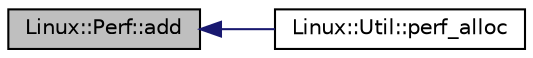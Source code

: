 digraph "Linux::Perf::add"
{
 // INTERACTIVE_SVG=YES
  edge [fontname="Helvetica",fontsize="10",labelfontname="Helvetica",labelfontsize="10"];
  node [fontname="Helvetica",fontsize="10",shape=record];
  rankdir="LR";
  Node1 [label="Linux::Perf::add",height=0.2,width=0.4,color="black", fillcolor="grey75", style="filled", fontcolor="black"];
  Node1 -> Node2 [dir="back",color="midnightblue",fontsize="10",style="solid",fontname="Helvetica"];
  Node2 [label="Linux::Util::perf_alloc",height=0.2,width=0.4,color="black", fillcolor="white", style="filled",URL="$classLinux_1_1Util.html#aa564622cf3456584122de4637a9985fb"];
}
